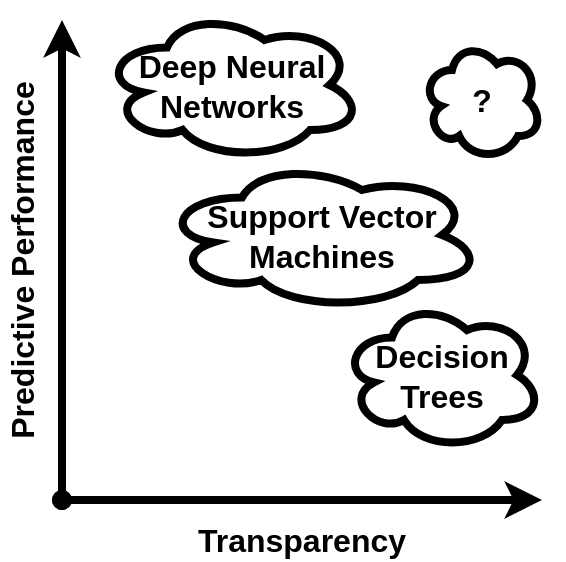 <mxfile version="20.2.3" type="device"><diagram id="VPpFMy19w-whgNnAY7YV" name="Page-1"><mxGraphModel dx="492" dy="351" grid="1" gridSize="10" guides="1" tooltips="1" connect="1" arrows="1" fold="1" page="1" pageScale="1" pageWidth="2339" pageHeight="3300" math="0" shadow="0"><root><mxCell id="0"/><mxCell id="1" parent="0"/><mxCell id="pjhGaSCKnXR9m4HrhDC8-1" value="" style="endArrow=classic;html=1;strokeWidth=4;startArrow=oval;startFill=1;" parent="1" edge="1"><mxGeometry width="50" height="50" relative="1" as="geometry"><mxPoint x="40" y="280" as="sourcePoint"/><mxPoint x="40" y="40" as="targetPoint"/></mxGeometry></mxCell><mxCell id="NNnkCjuKrPKK8LGZ4h72-1" value="" style="endArrow=classic;html=1;strokeWidth=4;startArrow=oval;startFill=1;" parent="1" edge="1"><mxGeometry width="50" height="50" relative="1" as="geometry"><mxPoint x="40" y="280" as="sourcePoint"/><mxPoint x="280" y="280" as="targetPoint"/></mxGeometry></mxCell><mxCell id="NNnkCjuKrPKK8LGZ4h72-2" value="&lt;font style=&quot;font-size: 16px&quot;&gt;&lt;b&gt;Predictive Performance&lt;/b&gt;&lt;/font&gt;" style="text;html=1;strokeColor=none;fillColor=none;align=center;verticalAlign=middle;whiteSpace=wrap;rounded=0;rotation=-90;" parent="1" vertex="1"><mxGeometry x="-100" y="150" width="240" height="20" as="geometry"/></mxCell><mxCell id="NNnkCjuKrPKK8LGZ4h72-3" value="&lt;font style=&quot;font-size: 16px&quot;&gt;&lt;b&gt;Transparency&lt;/b&gt;&lt;/font&gt;" style="text;html=1;strokeColor=none;fillColor=none;align=center;verticalAlign=middle;whiteSpace=wrap;rounded=0;rotation=0;" parent="1" vertex="1"><mxGeometry x="40" y="290" width="240" height="20" as="geometry"/></mxCell><mxCell id="NNnkCjuKrPKK8LGZ4h72-4" value="&lt;b style=&quot;font-size: 16px;&quot;&gt;Decision&lt;br&gt;Trees&lt;/b&gt;" style="ellipse;shape=cloud;whiteSpace=wrap;html=1;strokeWidth=4;" parent="1" vertex="1"><mxGeometry x="180" y="180" width="100" height="75" as="geometry"/></mxCell><mxCell id="NNnkCjuKrPKK8LGZ4h72-5" value="&lt;font style=&quot;font-size: 16px;&quot;&gt;&lt;b&gt;Deep Neural&lt;br&gt;Networks&lt;/b&gt;&lt;/font&gt;" style="ellipse;shape=cloud;whiteSpace=wrap;html=1;strokeWidth=4;" parent="1" vertex="1"><mxGeometry x="60" y="35" width="130" height="75" as="geometry"/></mxCell><mxCell id="NNnkCjuKrPKK8LGZ4h72-9" value="&lt;font style=&quot;font-size: 16px;&quot;&gt;&lt;b&gt;?&lt;/b&gt;&lt;/font&gt;" style="ellipse;shape=cloud;whiteSpace=wrap;html=1;strokeWidth=4;" parent="1" vertex="1"><mxGeometry x="220" y="50" width="60" height="60" as="geometry"/></mxCell><mxCell id="NNnkCjuKrPKK8LGZ4h72-10" value="&lt;font style=&quot;font-size: 16px;&quot;&gt;&lt;b&gt;Support Vector Machines&lt;/b&gt;&lt;/font&gt;" style="ellipse;shape=cloud;whiteSpace=wrap;html=1;strokeWidth=4;" parent="1" vertex="1"><mxGeometry x="90" y="110" width="160" height="75" as="geometry"/></mxCell></root></mxGraphModel></diagram></mxfile>